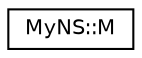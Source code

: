 digraph "Graphical Class Hierarchy"
{
  edge [fontname="Helvetica",fontsize="10",labelfontname="Helvetica",labelfontsize="10"];
  node [fontname="Helvetica",fontsize="10",shape=record];
  rankdir="LR";
  Node0 [label="MyNS::M",height=0.2,width=0.4,color="black", fillcolor="white", style="filled",URL="$struct_my_n_s_1_1_m.html"];
}
